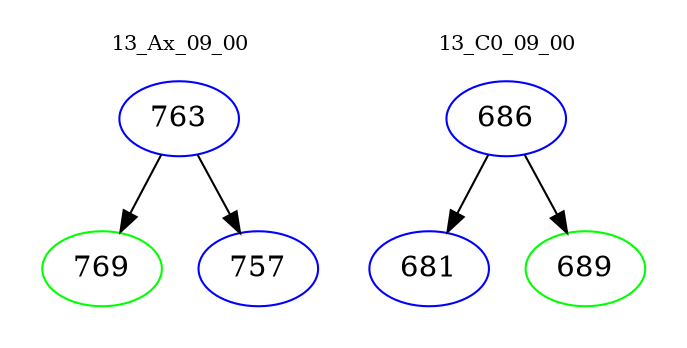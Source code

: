 digraph{
subgraph cluster_0 {
color = white
label = "13_Ax_09_00";
fontsize=10;
T0_763 [label="763", color="blue"]
T0_763 -> T0_769 [color="black"]
T0_769 [label="769", color="green"]
T0_763 -> T0_757 [color="black"]
T0_757 [label="757", color="blue"]
}
subgraph cluster_1 {
color = white
label = "13_C0_09_00";
fontsize=10;
T1_686 [label="686", color="blue"]
T1_686 -> T1_681 [color="black"]
T1_681 [label="681", color="blue"]
T1_686 -> T1_689 [color="black"]
T1_689 [label="689", color="green"]
}
}
